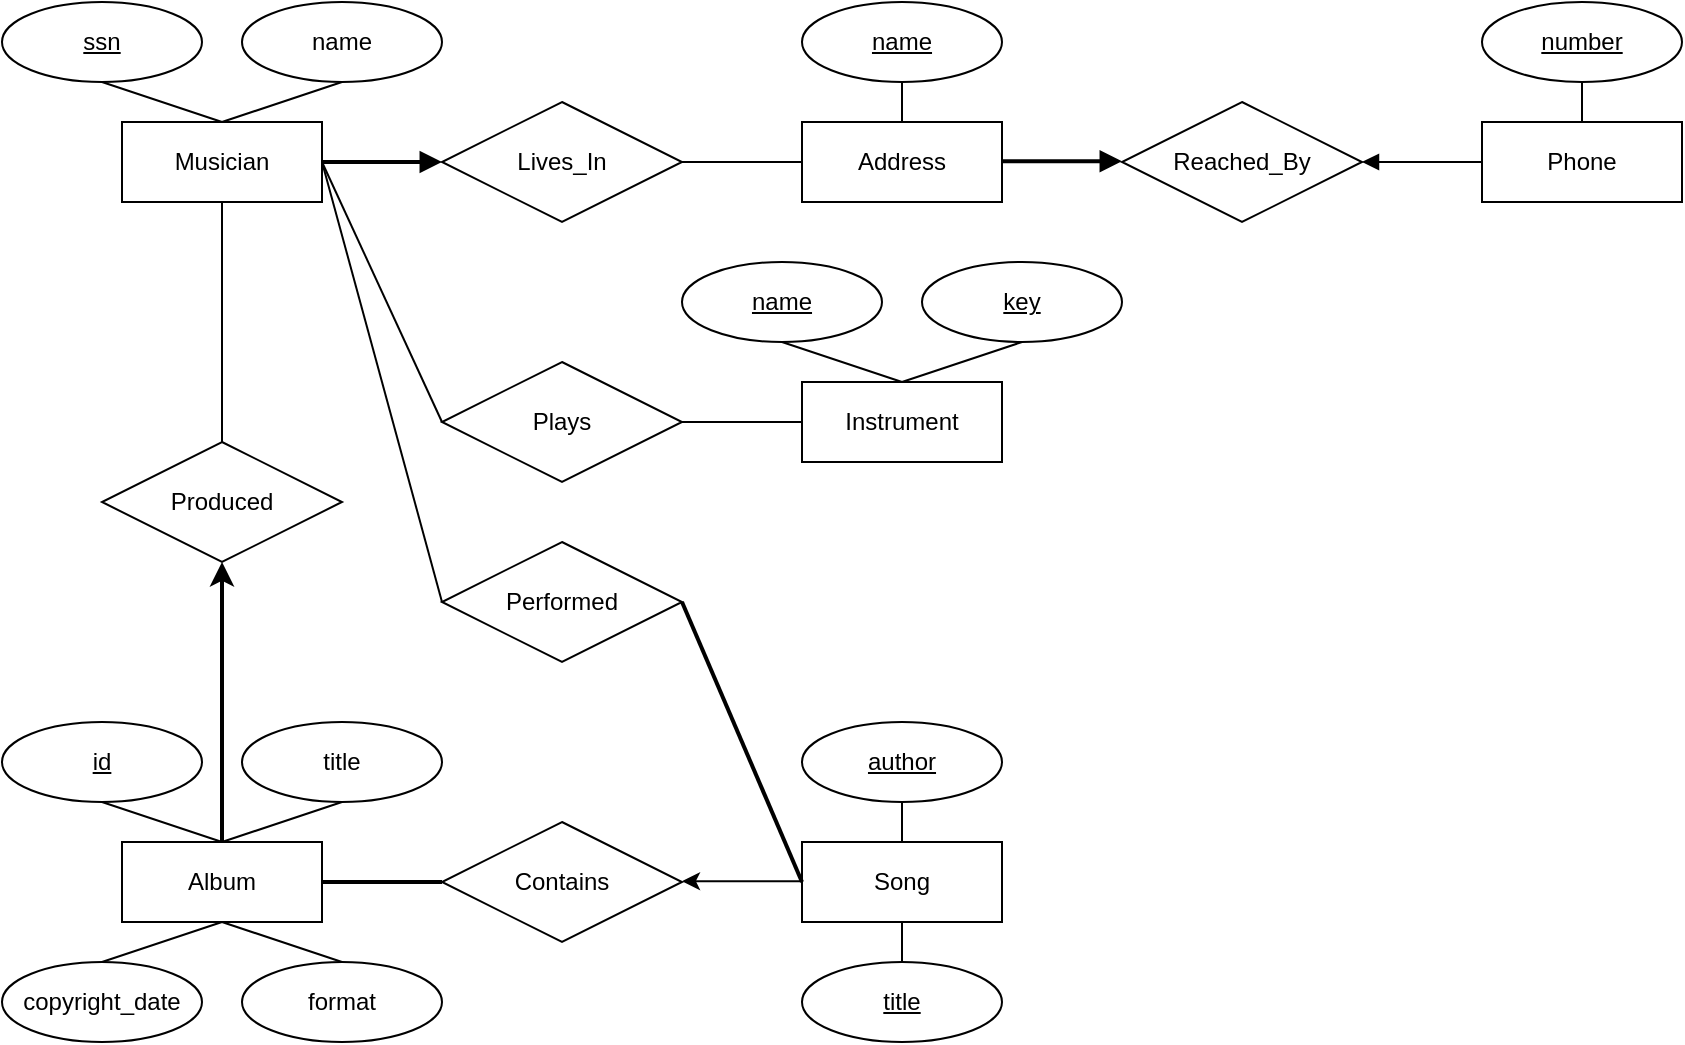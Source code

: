 <mxfile version="23.0.2" type="device">
  <diagram id="R2lEEEUBdFMjLlhIrx00" name="Page-1">
    <mxGraphModel dx="1195" dy="658" grid="1" gridSize="10" guides="1" tooltips="1" connect="1" arrows="1" fold="1" page="1" pageScale="1" pageWidth="850" pageHeight="1100" math="0" shadow="0" extFonts="Permanent Marker^https://fonts.googleapis.com/css?family=Permanent+Marker">
      <root>
        <mxCell id="0" />
        <mxCell id="1" parent="0" />
        <mxCell id="sJHSFBgC8o73ES_fJM79-1" value="Musician" style="whiteSpace=wrap;html=1;align=center;" vertex="1" parent="1">
          <mxGeometry x="65" y="350" width="100" height="40" as="geometry" />
        </mxCell>
        <mxCell id="sJHSFBgC8o73ES_fJM79-2" value="ssn" style="ellipse;whiteSpace=wrap;html=1;align=center;fontStyle=4;" vertex="1" parent="1">
          <mxGeometry x="5" y="290" width="100" height="40" as="geometry" />
        </mxCell>
        <mxCell id="sJHSFBgC8o73ES_fJM79-3" value="name" style="ellipse;whiteSpace=wrap;html=1;align=center;" vertex="1" parent="1">
          <mxGeometry x="125" y="290" width="100" height="40" as="geometry" />
        </mxCell>
        <mxCell id="sJHSFBgC8o73ES_fJM79-5" value="" style="endArrow=none;html=1;rounded=0;exitX=0.5;exitY=1;exitDx=0;exitDy=0;entryX=0.5;entryY=0;entryDx=0;entryDy=0;" edge="1" parent="1" source="sJHSFBgC8o73ES_fJM79-2" target="sJHSFBgC8o73ES_fJM79-1">
          <mxGeometry relative="1" as="geometry">
            <mxPoint x="295" y="590" as="sourcePoint" />
            <mxPoint x="455" y="590" as="targetPoint" />
          </mxGeometry>
        </mxCell>
        <mxCell id="sJHSFBgC8o73ES_fJM79-6" value="" style="endArrow=none;html=1;rounded=0;exitX=0.5;exitY=1;exitDx=0;exitDy=0;entryX=0.5;entryY=0;entryDx=0;entryDy=0;" edge="1" parent="1" source="sJHSFBgC8o73ES_fJM79-3" target="sJHSFBgC8o73ES_fJM79-1">
          <mxGeometry relative="1" as="geometry">
            <mxPoint x="65" y="340" as="sourcePoint" />
            <mxPoint x="125" y="360" as="targetPoint" />
          </mxGeometry>
        </mxCell>
        <mxCell id="sJHSFBgC8o73ES_fJM79-7" value="Lives_In" style="shape=rhombus;perimeter=rhombusPerimeter;whiteSpace=wrap;html=1;align=center;" vertex="1" parent="1">
          <mxGeometry x="225" y="340" width="120" height="60" as="geometry" />
        </mxCell>
        <mxCell id="sJHSFBgC8o73ES_fJM79-8" value="Address" style="whiteSpace=wrap;html=1;align=center;" vertex="1" parent="1">
          <mxGeometry x="405" y="350" width="100" height="40" as="geometry" />
        </mxCell>
        <mxCell id="sJHSFBgC8o73ES_fJM79-9" value="name" style="ellipse;whiteSpace=wrap;html=1;align=center;fontStyle=4;" vertex="1" parent="1">
          <mxGeometry x="405" y="290" width="100" height="40" as="geometry" />
        </mxCell>
        <mxCell id="sJHSFBgC8o73ES_fJM79-14" value="" style="endArrow=none;html=1;rounded=0;exitX=0.5;exitY=1;exitDx=0;exitDy=0;entryX=0.5;entryY=0;entryDx=0;entryDy=0;" edge="1" parent="1" source="sJHSFBgC8o73ES_fJM79-9" target="sJHSFBgC8o73ES_fJM79-8">
          <mxGeometry relative="1" as="geometry">
            <mxPoint x="275" y="460" as="sourcePoint" />
            <mxPoint x="435" y="460" as="targetPoint" />
          </mxGeometry>
        </mxCell>
        <mxCell id="sJHSFBgC8o73ES_fJM79-16" value="" style="endArrow=block;html=1;rounded=0;exitX=1;exitY=0.5;exitDx=0;exitDy=0;endFill=1;strokeWidth=2;" edge="1" parent="1" source="sJHSFBgC8o73ES_fJM79-1" target="sJHSFBgC8o73ES_fJM79-7">
          <mxGeometry relative="1" as="geometry">
            <mxPoint x="275" y="460" as="sourcePoint" />
            <mxPoint x="435" y="460" as="targetPoint" />
          </mxGeometry>
        </mxCell>
        <mxCell id="sJHSFBgC8o73ES_fJM79-17" value="" style="endArrow=none;html=1;rounded=0;exitX=1;exitY=0.5;exitDx=0;exitDy=0;entryX=0;entryY=0.5;entryDx=0;entryDy=0;" edge="1" parent="1" source="sJHSFBgC8o73ES_fJM79-7" target="sJHSFBgC8o73ES_fJM79-8">
          <mxGeometry relative="1" as="geometry">
            <mxPoint x="175" y="380" as="sourcePoint" />
            <mxPoint x="235" y="380" as="targetPoint" />
          </mxGeometry>
        </mxCell>
        <mxCell id="sJHSFBgC8o73ES_fJM79-18" value="Instrument" style="whiteSpace=wrap;html=1;align=center;" vertex="1" parent="1">
          <mxGeometry x="405" y="480" width="100" height="40" as="geometry" />
        </mxCell>
        <mxCell id="sJHSFBgC8o73ES_fJM79-19" value="name" style="ellipse;whiteSpace=wrap;html=1;align=center;fontStyle=4;" vertex="1" parent="1">
          <mxGeometry x="345" y="420" width="100" height="40" as="geometry" />
        </mxCell>
        <mxCell id="sJHSFBgC8o73ES_fJM79-21" value="" style="endArrow=none;html=1;rounded=0;exitX=0.5;exitY=1;exitDx=0;exitDy=0;entryX=0.5;entryY=0;entryDx=0;entryDy=0;" edge="1" parent="1" source="sJHSFBgC8o73ES_fJM79-19" target="sJHSFBgC8o73ES_fJM79-18">
          <mxGeometry relative="1" as="geometry">
            <mxPoint x="635" y="720" as="sourcePoint" />
            <mxPoint x="795" y="720" as="targetPoint" />
          </mxGeometry>
        </mxCell>
        <mxCell id="sJHSFBgC8o73ES_fJM79-22" value="" style="endArrow=none;html=1;rounded=0;exitX=0.5;exitY=1;exitDx=0;exitDy=0;entryX=0.5;entryY=0;entryDx=0;entryDy=0;" edge="1" parent="1" target="sJHSFBgC8o73ES_fJM79-18">
          <mxGeometry relative="1" as="geometry">
            <mxPoint x="515" y="460" as="sourcePoint" />
            <mxPoint x="465" y="490" as="targetPoint" />
          </mxGeometry>
        </mxCell>
        <mxCell id="sJHSFBgC8o73ES_fJM79-24" value="Album" style="whiteSpace=wrap;html=1;align=center;" vertex="1" parent="1">
          <mxGeometry x="65" y="710" width="100" height="40" as="geometry" />
        </mxCell>
        <mxCell id="sJHSFBgC8o73ES_fJM79-25" value="id" style="ellipse;whiteSpace=wrap;html=1;align=center;fontStyle=4;" vertex="1" parent="1">
          <mxGeometry x="5" y="650" width="100" height="40" as="geometry" />
        </mxCell>
        <mxCell id="sJHSFBgC8o73ES_fJM79-26" value="title" style="ellipse;whiteSpace=wrap;html=1;align=center;" vertex="1" parent="1">
          <mxGeometry x="125" y="650" width="100" height="40" as="geometry" />
        </mxCell>
        <mxCell id="sJHSFBgC8o73ES_fJM79-29" value="copyright_date" style="ellipse;whiteSpace=wrap;html=1;align=center;" vertex="1" parent="1">
          <mxGeometry x="5" y="770" width="100" height="40" as="geometry" />
        </mxCell>
        <mxCell id="sJHSFBgC8o73ES_fJM79-30" value="format" style="ellipse;whiteSpace=wrap;html=1;align=center;" vertex="1" parent="1">
          <mxGeometry x="125" y="770" width="100" height="40" as="geometry" />
        </mxCell>
        <mxCell id="sJHSFBgC8o73ES_fJM79-31" value="" style="endArrow=none;html=1;rounded=0;exitX=0.5;exitY=1;exitDx=0;exitDy=0;entryX=0.5;entryY=0;entryDx=0;entryDy=0;" edge="1" parent="1" source="sJHSFBgC8o73ES_fJM79-25" target="sJHSFBgC8o73ES_fJM79-24">
          <mxGeometry relative="1" as="geometry">
            <mxPoint x="65" y="560" as="sourcePoint" />
            <mxPoint x="125" y="580" as="targetPoint" />
          </mxGeometry>
        </mxCell>
        <mxCell id="sJHSFBgC8o73ES_fJM79-32" value="" style="endArrow=none;html=1;rounded=0;exitX=0.5;exitY=0;exitDx=0;exitDy=0;entryX=0.5;entryY=1;entryDx=0;entryDy=0;" edge="1" parent="1" source="sJHSFBgC8o73ES_fJM79-29" target="sJHSFBgC8o73ES_fJM79-24">
          <mxGeometry relative="1" as="geometry">
            <mxPoint x="65" y="700" as="sourcePoint" />
            <mxPoint x="125" y="720" as="targetPoint" />
          </mxGeometry>
        </mxCell>
        <mxCell id="sJHSFBgC8o73ES_fJM79-33" value="" style="endArrow=none;html=1;rounded=0;exitX=0.5;exitY=1;exitDx=0;exitDy=0;entryX=0.5;entryY=0;entryDx=0;entryDy=0;" edge="1" parent="1" source="sJHSFBgC8o73ES_fJM79-26" target="sJHSFBgC8o73ES_fJM79-24">
          <mxGeometry relative="1" as="geometry">
            <mxPoint x="65" y="780" as="sourcePoint" />
            <mxPoint x="125" y="760" as="targetPoint" />
          </mxGeometry>
        </mxCell>
        <mxCell id="sJHSFBgC8o73ES_fJM79-34" value="" style="endArrow=none;html=1;rounded=0;exitX=0.5;exitY=0;exitDx=0;exitDy=0;entryX=0.5;entryY=1;entryDx=0;entryDy=0;" edge="1" parent="1" source="sJHSFBgC8o73ES_fJM79-30" target="sJHSFBgC8o73ES_fJM79-24">
          <mxGeometry relative="1" as="geometry">
            <mxPoint x="185" y="700" as="sourcePoint" />
            <mxPoint x="125" y="720" as="targetPoint" />
          </mxGeometry>
        </mxCell>
        <mxCell id="sJHSFBgC8o73ES_fJM79-35" value="Song" style="whiteSpace=wrap;html=1;align=center;" vertex="1" parent="1">
          <mxGeometry x="405" y="710" width="100" height="40" as="geometry" />
        </mxCell>
        <mxCell id="sJHSFBgC8o73ES_fJM79-36" value="title" style="ellipse;whiteSpace=wrap;html=1;align=center;fontStyle=4;" vertex="1" parent="1">
          <mxGeometry x="405" y="770" width="100" height="40" as="geometry" />
        </mxCell>
        <mxCell id="sJHSFBgC8o73ES_fJM79-40" value="author" style="ellipse;whiteSpace=wrap;html=1;align=center;fontStyle=4;" vertex="1" parent="1">
          <mxGeometry x="405" y="650" width="100" height="40" as="geometry" />
        </mxCell>
        <mxCell id="sJHSFBgC8o73ES_fJM79-41" value="Plays" style="shape=rhombus;perimeter=rhombusPerimeter;whiteSpace=wrap;html=1;align=center;" vertex="1" parent="1">
          <mxGeometry x="225" y="470" width="120" height="60" as="geometry" />
        </mxCell>
        <mxCell id="sJHSFBgC8o73ES_fJM79-42" value="" style="endArrow=none;html=1;rounded=0;exitX=1;exitY=0.5;exitDx=0;exitDy=0;entryX=0;entryY=0.5;entryDx=0;entryDy=0;" edge="1" parent="1" source="sJHSFBgC8o73ES_fJM79-41" target="sJHSFBgC8o73ES_fJM79-18">
          <mxGeometry relative="1" as="geometry">
            <mxPoint x="355" y="380" as="sourcePoint" />
            <mxPoint x="415" y="380" as="targetPoint" />
          </mxGeometry>
        </mxCell>
        <mxCell id="sJHSFBgC8o73ES_fJM79-43" value="" style="endArrow=none;html=1;rounded=0;entryX=0;entryY=0.5;entryDx=0;entryDy=0;strokeWidth=1;" edge="1" parent="1" target="sJHSFBgC8o73ES_fJM79-41">
          <mxGeometry relative="1" as="geometry">
            <mxPoint x="165" y="370" as="sourcePoint" />
            <mxPoint x="415" y="510" as="targetPoint" />
          </mxGeometry>
        </mxCell>
        <mxCell id="sJHSFBgC8o73ES_fJM79-44" value="Contains" style="shape=rhombus;perimeter=rhombusPerimeter;whiteSpace=wrap;html=1;align=center;" vertex="1" parent="1">
          <mxGeometry x="225" y="700" width="120" height="60" as="geometry" />
        </mxCell>
        <mxCell id="sJHSFBgC8o73ES_fJM79-45" value="" style="endArrow=none;html=1;rounded=0;exitX=1;exitY=0.5;exitDx=0;exitDy=0;entryX=0;entryY=0.5;entryDx=0;entryDy=0;startArrow=classic;startFill=1;" edge="1" parent="1">
          <mxGeometry relative="1" as="geometry">
            <mxPoint x="345" y="729.58" as="sourcePoint" />
            <mxPoint x="405" y="729.58" as="targetPoint" />
          </mxGeometry>
        </mxCell>
        <mxCell id="sJHSFBgC8o73ES_fJM79-46" value="" style="endArrow=none;html=1;rounded=0;entryX=0;entryY=0.5;entryDx=0;entryDy=0;strokeWidth=2;exitX=1;exitY=0.5;exitDx=0;exitDy=0;" edge="1" parent="1" source="sJHSFBgC8o73ES_fJM79-24" target="sJHSFBgC8o73ES_fJM79-44">
          <mxGeometry relative="1" as="geometry">
            <mxPoint x="175" y="470" as="sourcePoint" />
            <mxPoint x="235" y="600" as="targetPoint" />
          </mxGeometry>
        </mxCell>
        <mxCell id="sJHSFBgC8o73ES_fJM79-48" value="Performed" style="shape=rhombus;perimeter=rhombusPerimeter;whiteSpace=wrap;html=1;align=center;" vertex="1" parent="1">
          <mxGeometry x="225" y="560" width="120" height="60" as="geometry" />
        </mxCell>
        <mxCell id="sJHSFBgC8o73ES_fJM79-49" value="" style="endArrow=none;html=1;rounded=0;entryX=0;entryY=0.5;entryDx=0;entryDy=0;" edge="1" parent="1" target="sJHSFBgC8o73ES_fJM79-48">
          <mxGeometry relative="1" as="geometry">
            <mxPoint x="165" y="370" as="sourcePoint" />
            <mxPoint x="415" y="510" as="targetPoint" />
          </mxGeometry>
        </mxCell>
        <mxCell id="sJHSFBgC8o73ES_fJM79-50" value="" style="endArrow=none;html=1;rounded=0;exitX=0.5;exitY=0;exitDx=0;exitDy=0;entryX=0.5;entryY=1;entryDx=0;entryDy=0;" edge="1" parent="1" source="sJHSFBgC8o73ES_fJM79-36" target="sJHSFBgC8o73ES_fJM79-35">
          <mxGeometry relative="1" as="geometry">
            <mxPoint x="185" y="780" as="sourcePoint" />
            <mxPoint x="125" y="760" as="targetPoint" />
          </mxGeometry>
        </mxCell>
        <mxCell id="sJHSFBgC8o73ES_fJM79-51" value="" style="endArrow=none;html=1;rounded=0;entryX=0.5;entryY=1;entryDx=0;entryDy=0;" edge="1" parent="1" target="sJHSFBgC8o73ES_fJM79-40">
          <mxGeometry relative="1" as="geometry">
            <mxPoint x="455" y="710" as="sourcePoint" />
            <mxPoint x="465" y="760" as="targetPoint" />
          </mxGeometry>
        </mxCell>
        <mxCell id="sJHSFBgC8o73ES_fJM79-53" value="" style="endArrow=none;html=1;rounded=0;entryX=0;entryY=0.5;entryDx=0;entryDy=0;exitX=1;exitY=0.5;exitDx=0;exitDy=0;strokeWidth=2;" edge="1" parent="1" source="sJHSFBgC8o73ES_fJM79-48" target="sJHSFBgC8o73ES_fJM79-35">
          <mxGeometry relative="1" as="geometry">
            <mxPoint x="175" y="380" as="sourcePoint" />
            <mxPoint x="235" y="600" as="targetPoint" />
          </mxGeometry>
        </mxCell>
        <mxCell id="sJHSFBgC8o73ES_fJM79-54" value="Produced" style="shape=rhombus;perimeter=rhombusPerimeter;whiteSpace=wrap;html=1;align=center;" vertex="1" parent="1">
          <mxGeometry x="55" y="510" width="120" height="60" as="geometry" />
        </mxCell>
        <mxCell id="sJHSFBgC8o73ES_fJM79-55" value="" style="endArrow=none;html=1;rounded=0;exitX=0.5;exitY=1;exitDx=0;exitDy=0;startArrow=classic;startFill=1;strokeWidth=2;" edge="1" parent="1" source="sJHSFBgC8o73ES_fJM79-54">
          <mxGeometry relative="1" as="geometry">
            <mxPoint x="355" y="739.58" as="sourcePoint" />
            <mxPoint x="115" y="710" as="targetPoint" />
          </mxGeometry>
        </mxCell>
        <mxCell id="sJHSFBgC8o73ES_fJM79-56" value="" style="endArrow=none;html=1;rounded=0;entryX=0.5;entryY=0;entryDx=0;entryDy=0;exitX=0.5;exitY=1;exitDx=0;exitDy=0;" edge="1" parent="1" source="sJHSFBgC8o73ES_fJM79-1" target="sJHSFBgC8o73ES_fJM79-54">
          <mxGeometry relative="1" as="geometry">
            <mxPoint x="355" y="600" as="sourcePoint" />
            <mxPoint x="415" y="740" as="targetPoint" />
          </mxGeometry>
        </mxCell>
        <mxCell id="sJHSFBgC8o73ES_fJM79-57" value="key" style="ellipse;whiteSpace=wrap;html=1;align=center;fontStyle=4;" vertex="1" parent="1">
          <mxGeometry x="465" y="420" width="100" height="40" as="geometry" />
        </mxCell>
        <mxCell id="sJHSFBgC8o73ES_fJM79-58" value="Reached_By" style="shape=rhombus;perimeter=rhombusPerimeter;whiteSpace=wrap;html=1;align=center;" vertex="1" parent="1">
          <mxGeometry x="565" y="340" width="120" height="60" as="geometry" />
        </mxCell>
        <mxCell id="sJHSFBgC8o73ES_fJM79-59" value="Phone" style="whiteSpace=wrap;html=1;align=center;" vertex="1" parent="1">
          <mxGeometry x="745" y="350" width="100" height="40" as="geometry" />
        </mxCell>
        <mxCell id="sJHSFBgC8o73ES_fJM79-60" value="number" style="ellipse;whiteSpace=wrap;html=1;align=center;fontStyle=4;" vertex="1" parent="1">
          <mxGeometry x="745" y="290" width="100" height="40" as="geometry" />
        </mxCell>
        <mxCell id="sJHSFBgC8o73ES_fJM79-61" value="" style="endArrow=none;html=1;rounded=0;exitX=0.5;exitY=1;exitDx=0;exitDy=0;entryX=0.5;entryY=0;entryDx=0;entryDy=0;" edge="1" parent="1" source="sJHSFBgC8o73ES_fJM79-60" target="sJHSFBgC8o73ES_fJM79-59">
          <mxGeometry relative="1" as="geometry">
            <mxPoint x="615" y="460" as="sourcePoint" />
            <mxPoint x="775" y="460" as="targetPoint" />
          </mxGeometry>
        </mxCell>
        <mxCell id="sJHSFBgC8o73ES_fJM79-62" value="" style="endArrow=block;html=1;rounded=0;exitX=1;exitY=0.5;exitDx=0;exitDy=0;endFill=1;strokeWidth=2;" edge="1" parent="1">
          <mxGeometry relative="1" as="geometry">
            <mxPoint x="505" y="369.6" as="sourcePoint" />
            <mxPoint x="565" y="369.6" as="targetPoint" />
          </mxGeometry>
        </mxCell>
        <mxCell id="sJHSFBgC8o73ES_fJM79-63" value="" style="endArrow=block;html=1;rounded=0;exitX=0;exitY=0.5;exitDx=0;exitDy=0;endFill=1;strokeWidth=1;entryX=1;entryY=0.5;entryDx=0;entryDy=0;" edge="1" parent="1" source="sJHSFBgC8o73ES_fJM79-59" target="sJHSFBgC8o73ES_fJM79-58">
          <mxGeometry relative="1" as="geometry">
            <mxPoint x="515" y="379.6" as="sourcePoint" />
            <mxPoint x="575" y="379.6" as="targetPoint" />
          </mxGeometry>
        </mxCell>
      </root>
    </mxGraphModel>
  </diagram>
</mxfile>
